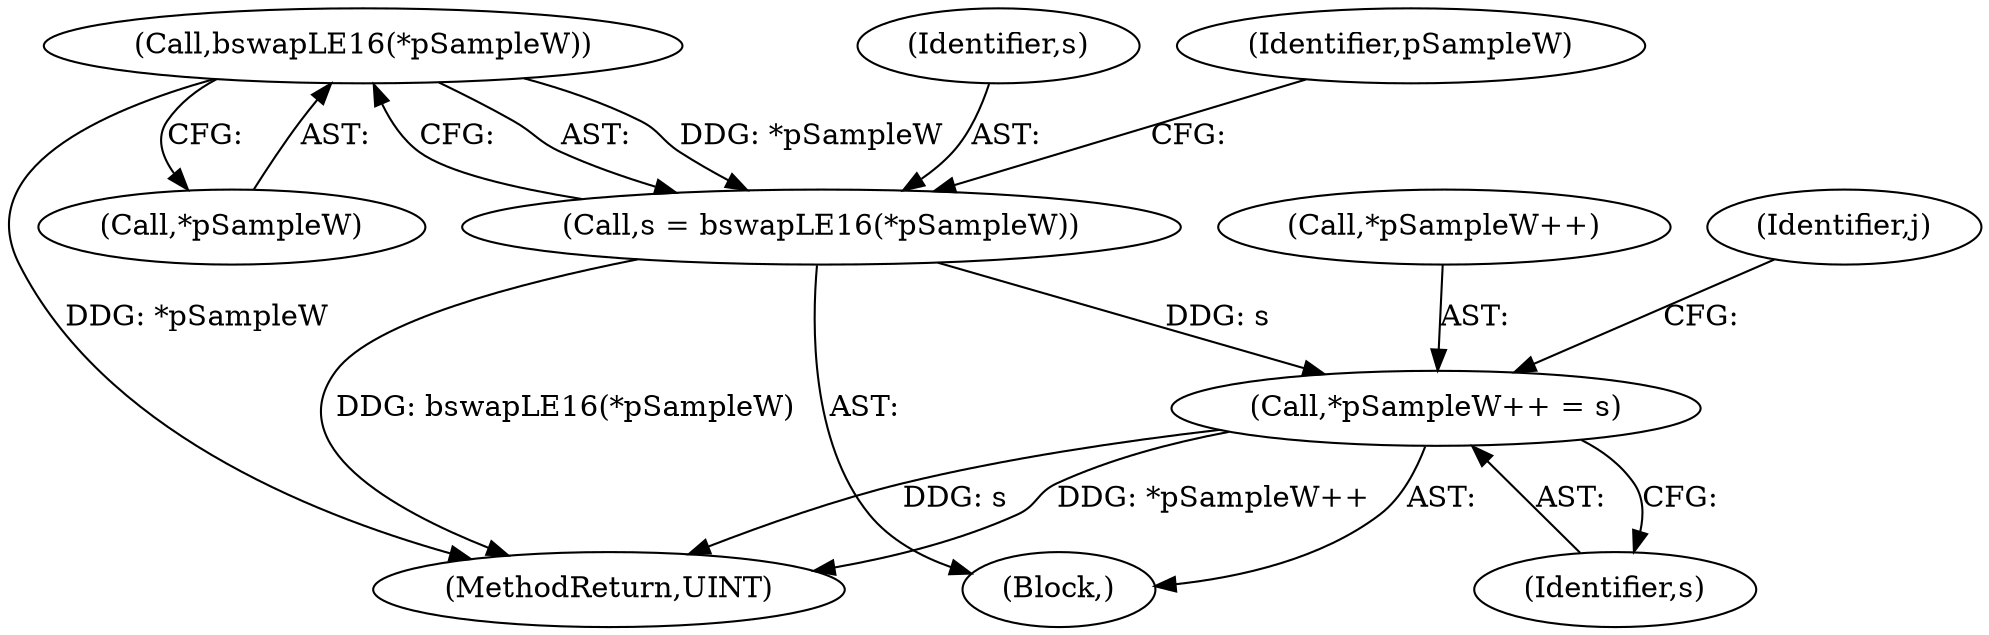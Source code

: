 digraph "0_gstreamer_bc2cdd57d549ab3ba59782e9b395d0cd683fd3ac@pointer" {
"1001307" [label="(Call,bswapLE16(*pSampleW))"];
"1001305" [label="(Call,s = bswapLE16(*pSampleW))"];
"1001310" [label="(Call,*pSampleW++ = s)"];
"1001311" [label="(Call,*pSampleW++)"];
"1001306" [label="(Identifier,s)"];
"1001301" [label="(Identifier,j)"];
"1001313" [label="(Identifier,pSampleW)"];
"1002047" [label="(MethodReturn,UINT)"];
"1001310" [label="(Call,*pSampleW++ = s)"];
"1001314" [label="(Identifier,s)"];
"1001308" [label="(Call,*pSampleW)"];
"1001303" [label="(Block,)"];
"1001307" [label="(Call,bswapLE16(*pSampleW))"];
"1001305" [label="(Call,s = bswapLE16(*pSampleW))"];
"1001307" -> "1001305"  [label="AST: "];
"1001307" -> "1001308"  [label="CFG: "];
"1001308" -> "1001307"  [label="AST: "];
"1001305" -> "1001307"  [label="CFG: "];
"1001307" -> "1002047"  [label="DDG: *pSampleW"];
"1001307" -> "1001305"  [label="DDG: *pSampleW"];
"1001305" -> "1001303"  [label="AST: "];
"1001306" -> "1001305"  [label="AST: "];
"1001313" -> "1001305"  [label="CFG: "];
"1001305" -> "1002047"  [label="DDG: bswapLE16(*pSampleW)"];
"1001305" -> "1001310"  [label="DDG: s"];
"1001310" -> "1001303"  [label="AST: "];
"1001310" -> "1001314"  [label="CFG: "];
"1001311" -> "1001310"  [label="AST: "];
"1001314" -> "1001310"  [label="AST: "];
"1001301" -> "1001310"  [label="CFG: "];
"1001310" -> "1002047"  [label="DDG: *pSampleW++"];
"1001310" -> "1002047"  [label="DDG: s"];
}

